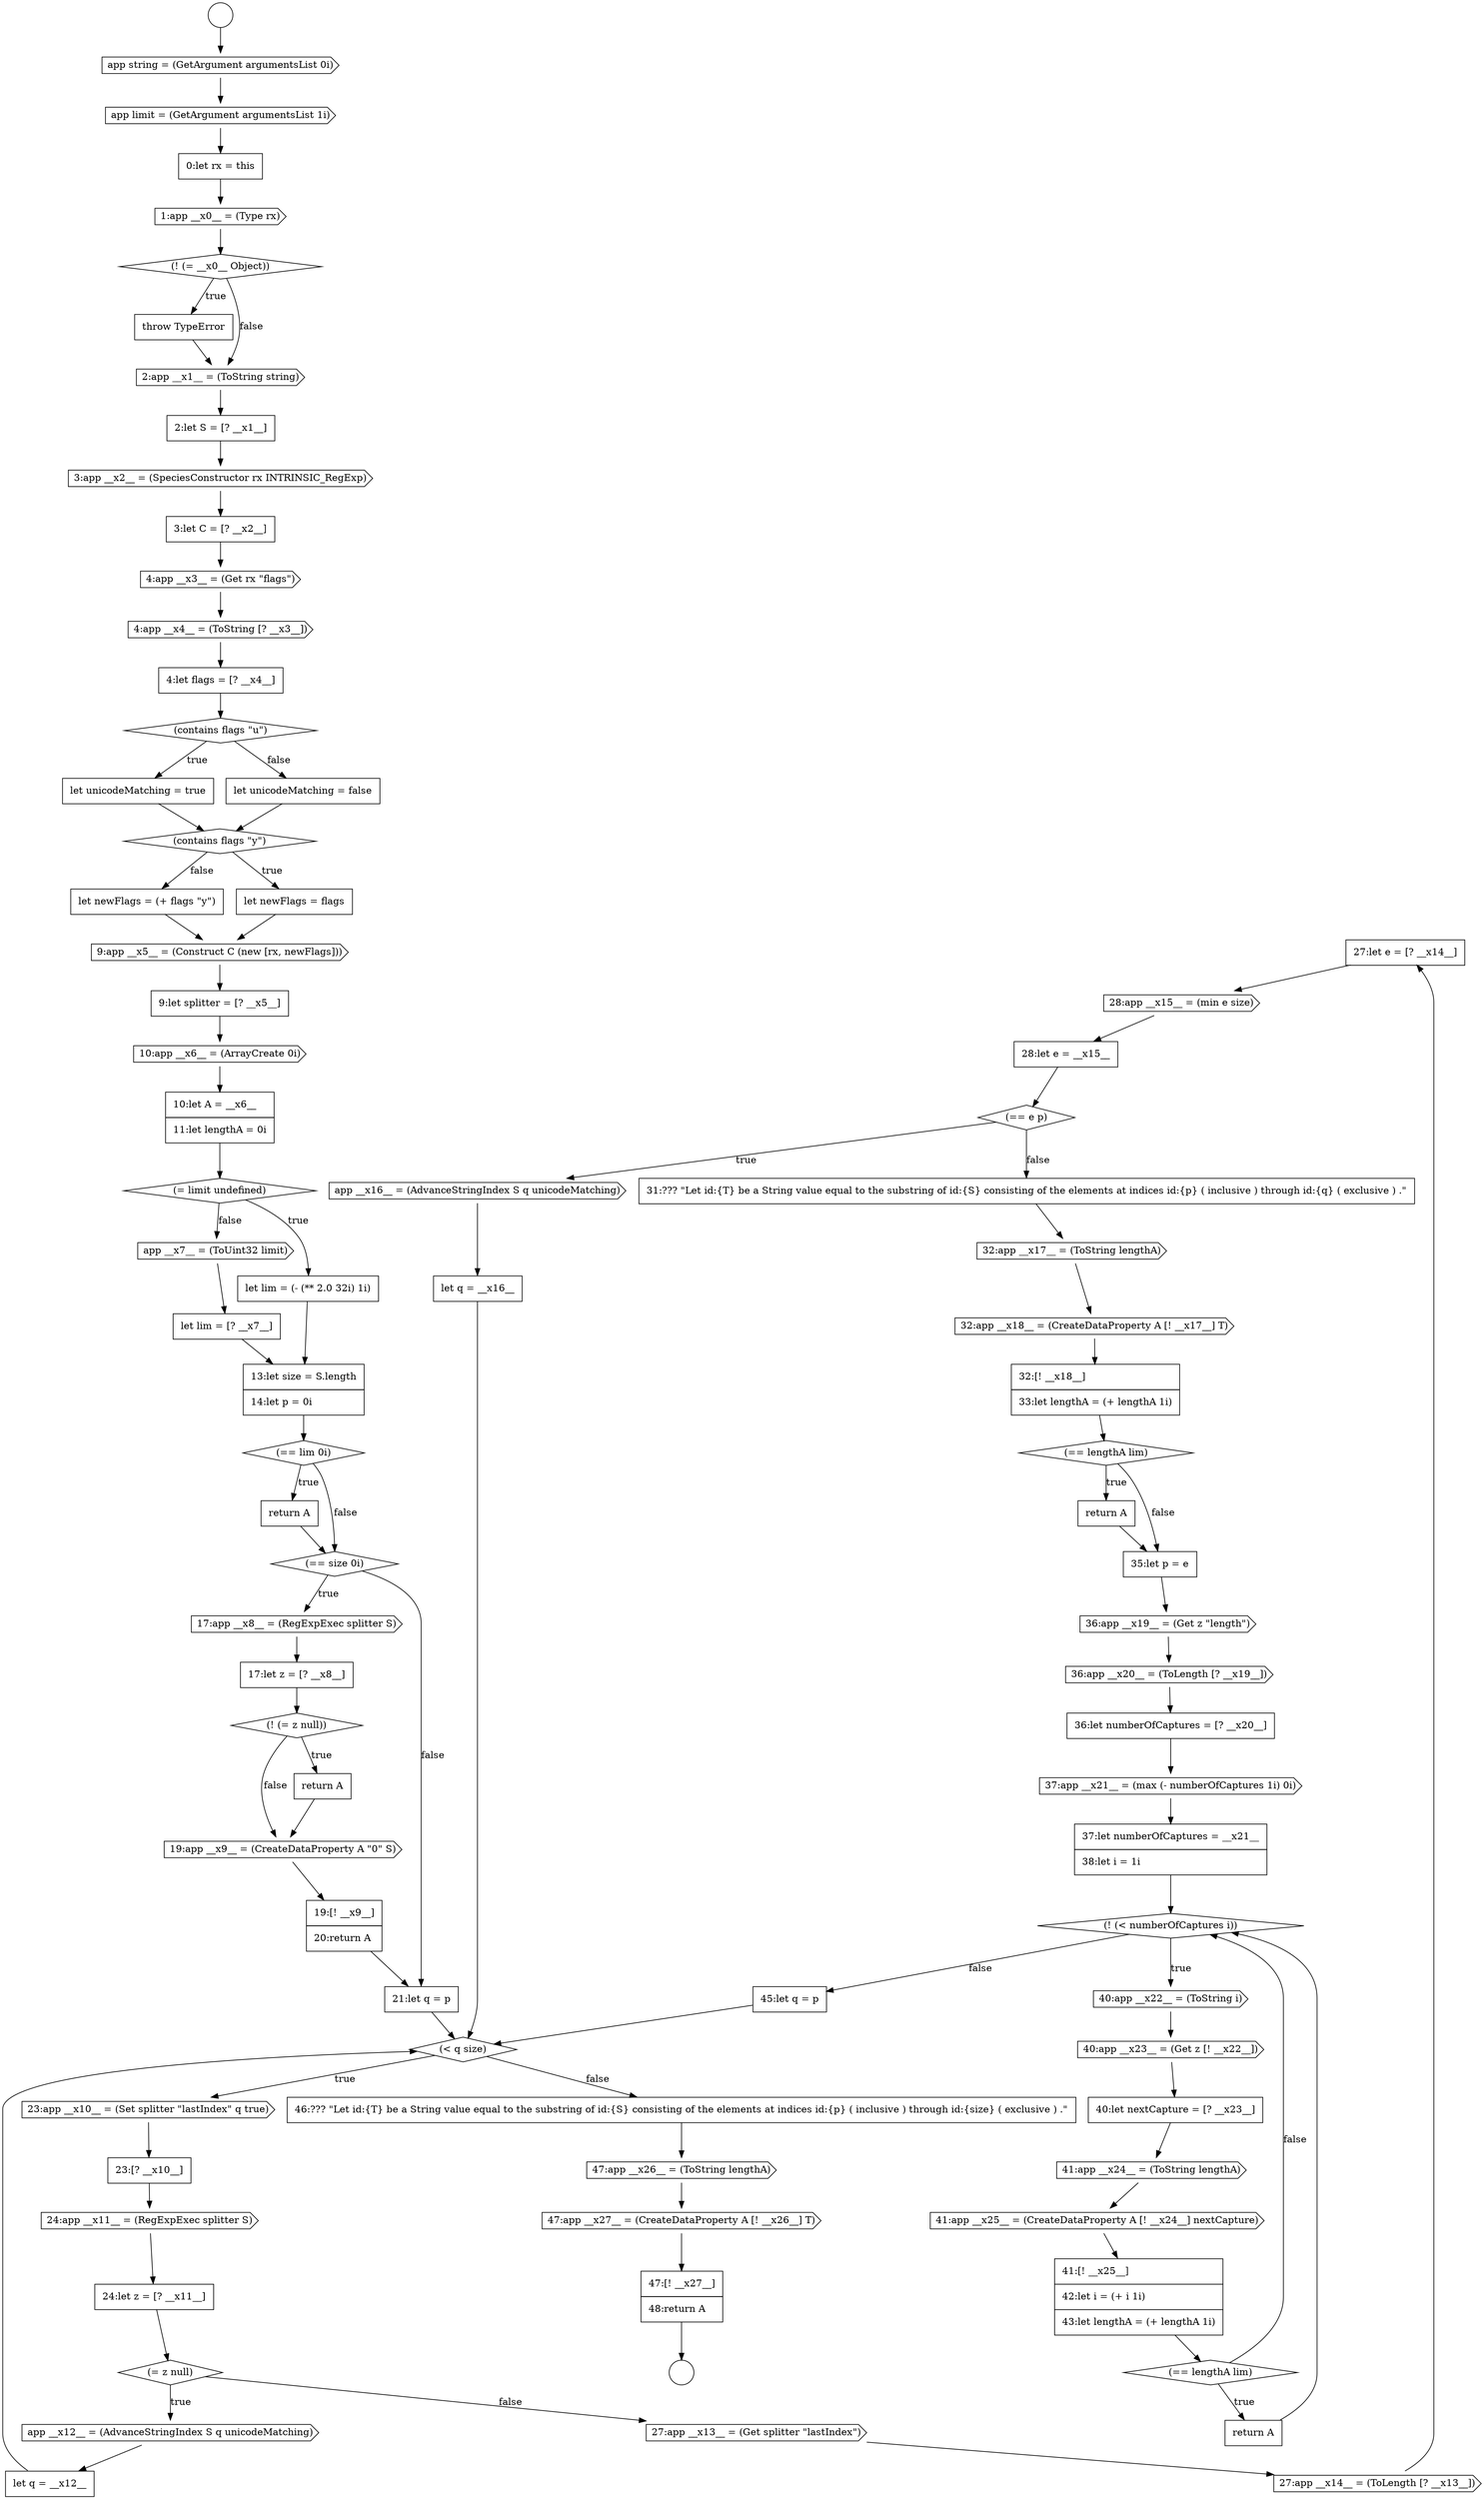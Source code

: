 digraph {
  node13081 [shape=none, margin=0, label=<<font color="black">
    <table border="0" cellborder="1" cellspacing="0" cellpadding="10">
      <tr><td align="left">27:let e = [? __x14__]</td></tr>
    </table>
  </font>> color="black" fillcolor="white" style=filled]
  node13065 [shape=none, margin=0, label=<<font color="black">
    <table border="0" cellborder="1" cellspacing="0" cellpadding="10">
      <tr><td align="left">17:let z = [? __x8__]</td></tr>
    </table>
  </font>> color="black" fillcolor="white" style=filled]
  node13040 [shape=none, margin=0, label=<<font color="black">
    <table border="0" cellborder="1" cellspacing="0" cellpadding="10">
      <tr><td align="left">2:let S = [? __x1__]</td></tr>
    </table>
  </font>> color="black" fillcolor="white" style=filled]
  node13092 [shape=none, margin=0, label=<<font color="black">
    <table border="0" cellborder="1" cellspacing="0" cellpadding="10">
      <tr><td align="left">return A</td></tr>
    </table>
  </font>> color="black" fillcolor="white" style=filled]
  node13052 [shape=cds, label=<<font color="black">9:app __x5__ = (Construct C (new [rx, newFlags]))</font>> color="black" fillcolor="white" style=filled]
  node13058 [shape=cds, label=<<font color="black">app __x7__ = (ToUint32 limit)</font>> color="black" fillcolor="white" style=filled]
  node13073 [shape=none, margin=0, label=<<font color="black">
    <table border="0" cellborder="1" cellspacing="0" cellpadding="10">
      <tr><td align="left">23:[? __x10__]</td></tr>
    </table>
  </font>> color="black" fillcolor="white" style=filled]
  node13110 [shape=cds, label=<<font color="black">47:app __x26__ = (ToString lengthA)</font>> color="black" fillcolor="white" style=filled]
  node13062 [shape=none, margin=0, label=<<font color="black">
    <table border="0" cellborder="1" cellspacing="0" cellpadding="10">
      <tr><td align="left">return A</td></tr>
    </table>
  </font>> color="black" fillcolor="white" style=filled]
  node13035 [shape=none, margin=0, label=<<font color="black">
    <table border="0" cellborder="1" cellspacing="0" cellpadding="10">
      <tr><td align="left">0:let rx = this</td></tr>
    </table>
  </font>> color="black" fillcolor="white" style=filled]
  node13088 [shape=cds, label=<<font color="black">32:app __x17__ = (ToString lengthA)</font>> color="black" fillcolor="white" style=filled]
  node13095 [shape=cds, label=<<font color="black">36:app __x20__ = (ToLength [? __x19__])</font>> color="black" fillcolor="white" style=filled]
  node13056 [shape=diamond, label=<<font color="black">(= limit undefined)</font>> color="black" fillcolor="white" style=filled]
  node13098 [shape=none, margin=0, label=<<font color="black">
    <table border="0" cellborder="1" cellspacing="0" cellpadding="10">
      <tr><td align="left">37:let numberOfCaptures = __x21__</td></tr>
      <tr><td align="left">38:let i = 1i</td></tr>
    </table>
  </font>> color="black" fillcolor="white" style=filled]
  node13083 [shape=none, margin=0, label=<<font color="black">
    <table border="0" cellborder="1" cellspacing="0" cellpadding="10">
      <tr><td align="left">28:let e = __x15__</td></tr>
    </table>
  </font>> color="black" fillcolor="white" style=filled]
  node13039 [shape=cds, label=<<font color="black">2:app __x1__ = (ToString string)</font>> color="black" fillcolor="white" style=filled]
  node13091 [shape=diamond, label=<<font color="black">(== lengthA lim)</font>> color="black" fillcolor="white" style=filled]
  node13067 [shape=none, margin=0, label=<<font color="black">
    <table border="0" cellborder="1" cellspacing="0" cellpadding="10">
      <tr><td align="left">return A</td></tr>
    </table>
  </font>> color="black" fillcolor="white" style=filled]
  node13045 [shape=none, margin=0, label=<<font color="black">
    <table border="0" cellborder="1" cellspacing="0" cellpadding="10">
      <tr><td align="left">4:let flags = [? __x4__]</td></tr>
    </table>
  </font>> color="black" fillcolor="white" style=filled]
  node13102 [shape=none, margin=0, label=<<font color="black">
    <table border="0" cellborder="1" cellspacing="0" cellpadding="10">
      <tr><td align="left">40:let nextCapture = [? __x23__]</td></tr>
    </table>
  </font>> color="black" fillcolor="white" style=filled]
  node13044 [shape=cds, label=<<font color="black">4:app __x4__ = (ToString [? __x3__])</font>> color="black" fillcolor="white" style=filled]
  node13077 [shape=cds, label=<<font color="black">app __x12__ = (AdvanceStringIndex S q unicodeMatching)</font>> color="black" fillcolor="white" style=filled]
  node13106 [shape=diamond, label=<<font color="black">(== lengthA lim)</font>> color="black" fillcolor="white" style=filled]
  node13072 [shape=cds, label=<<font color="black">23:app __x10__ = (Set splitter &quot;lastIndex&quot; q true)</font>> color="black" fillcolor="white" style=filled]
  node13038 [shape=none, margin=0, label=<<font color="black">
    <table border="0" cellborder="1" cellspacing="0" cellpadding="10">
      <tr><td align="left">throw TypeError</td></tr>
    </table>
  </font>> color="black" fillcolor="white" style=filled]
  node13104 [shape=cds, label=<<font color="black">41:app __x25__ = (CreateDataProperty A [! __x24__] nextCapture)</font>> color="black" fillcolor="white" style=filled]
  node13059 [shape=none, margin=0, label=<<font color="black">
    <table border="0" cellborder="1" cellspacing="0" cellpadding="10">
      <tr><td align="left">let lim = [? __x7__]</td></tr>
    </table>
  </font>> color="black" fillcolor="white" style=filled]
  node13109 [shape=none, margin=0, label=<<font color="black">
    <table border="0" cellborder="1" cellspacing="0" cellpadding="10">
      <tr><td align="left">46:??? &quot;Let id:{T} be a String value equal to the substring of id:{S} consisting of the elements at indices id:{p} ( inclusive ) through id:{size} ( exclusive ) .&quot;</td></tr>
    </table>
  </font>> color="black" fillcolor="white" style=filled]
  node13051 [shape=none, margin=0, label=<<font color="black">
    <table border="0" cellborder="1" cellspacing="0" cellpadding="10">
      <tr><td align="left">let newFlags = (+ flags &quot;y&quot;)</td></tr>
    </table>
  </font>> color="black" fillcolor="white" style=filled]
  node13049 [shape=diamond, label=<<font color="black">(contains flags &quot;y&quot;)</font>> color="black" fillcolor="white" style=filled]
  node13078 [shape=none, margin=0, label=<<font color="black">
    <table border="0" cellborder="1" cellspacing="0" cellpadding="10">
      <tr><td align="left">let q = __x12__</td></tr>
    </table>
  </font>> color="black" fillcolor="white" style=filled]
  node13094 [shape=cds, label=<<font color="black">36:app __x19__ = (Get z &quot;length&quot;)</font>> color="black" fillcolor="white" style=filled]
  node13034 [shape=cds, label=<<font color="black">app limit = (GetArgument argumentsList 1i)</font>> color="black" fillcolor="white" style=filled]
  node13070 [shape=none, margin=0, label=<<font color="black">
    <table border="0" cellborder="1" cellspacing="0" cellpadding="10">
      <tr><td align="left">21:let q = p</td></tr>
    </table>
  </font>> color="black" fillcolor="white" style=filled]
  node13055 [shape=none, margin=0, label=<<font color="black">
    <table border="0" cellborder="1" cellspacing="0" cellpadding="10">
      <tr><td align="left">10:let A = __x6__</td></tr>
      <tr><td align="left">11:let lengthA = 0i</td></tr>
    </table>
  </font>> color="black" fillcolor="white" style=filled]
  node13063 [shape=diamond, label=<<font color="black">(== size 0i)</font>> color="black" fillcolor="white" style=filled]
  node13099 [shape=diamond, label=<<font color="black">(! (&lt; numberOfCaptures i))</font>> color="black" fillcolor="white" style=filled]
  node13074 [shape=cds, label=<<font color="black">24:app __x11__ = (RegExpExec splitter S)</font>> color="black" fillcolor="white" style=filled]
  node13084 [shape=diamond, label=<<font color="black">(== e p)</font>> color="black" fillcolor="white" style=filled]
  node13066 [shape=diamond, label=<<font color="black">(! (= z null))</font>> color="black" fillcolor="white" style=filled]
  node13046 [shape=diamond, label=<<font color="black">(contains flags &quot;u&quot;)</font>> color="black" fillcolor="white" style=filled]
  node13103 [shape=cds, label=<<font color="black">41:app __x24__ = (ToString lengthA)</font>> color="black" fillcolor="white" style=filled]
  node13105 [shape=none, margin=0, label=<<font color="black">
    <table border="0" cellborder="1" cellspacing="0" cellpadding="10">
      <tr><td align="left">41:[! __x25__]</td></tr>
      <tr><td align="left">42:let i = (+ i 1i)</td></tr>
      <tr><td align="left">43:let lengthA = (+ lengthA 1i)</td></tr>
    </table>
  </font>> color="black" fillcolor="white" style=filled]
  node13071 [shape=diamond, label=<<font color="black">(&lt; q size)</font>> color="black" fillcolor="white" style=filled]
  node13041 [shape=cds, label=<<font color="black">3:app __x2__ = (SpeciesConstructor rx INTRINSIC_RegExp)</font>> color="black" fillcolor="white" style=filled]
  node13090 [shape=none, margin=0, label=<<font color="black">
    <table border="0" cellborder="1" cellspacing="0" cellpadding="10">
      <tr><td align="left">32:[! __x18__]</td></tr>
      <tr><td align="left">33:let lengthA = (+ lengthA 1i)</td></tr>
    </table>
  </font>> color="black" fillcolor="white" style=filled]
  node13031 [shape=circle label=" " color="black" fillcolor="white" style=filled]
  node13075 [shape=none, margin=0, label=<<font color="black">
    <table border="0" cellborder="1" cellspacing="0" cellpadding="10">
      <tr><td align="left">24:let z = [? __x11__]</td></tr>
    </table>
  </font>> color="black" fillcolor="white" style=filled]
  node13060 [shape=none, margin=0, label=<<font color="black">
    <table border="0" cellborder="1" cellspacing="0" cellpadding="10">
      <tr><td align="left">13:let size = S.length</td></tr>
      <tr><td align="left">14:let p = 0i</td></tr>
    </table>
  </font>> color="black" fillcolor="white" style=filled]
  node13033 [shape=cds, label=<<font color="black">app string = (GetArgument argumentsList 0i)</font>> color="black" fillcolor="white" style=filled]
  node13054 [shape=cds, label=<<font color="black">10:app __x6__ = (ArrayCreate 0i)</font>> color="black" fillcolor="white" style=filled]
  node13093 [shape=none, margin=0, label=<<font color="black">
    <table border="0" cellborder="1" cellspacing="0" cellpadding="10">
      <tr><td align="left">35:let p = e</td></tr>
    </table>
  </font>> color="black" fillcolor="white" style=filled]
  node13100 [shape=cds, label=<<font color="black">40:app __x22__ = (ToString i)</font>> color="black" fillcolor="white" style=filled]
  node13079 [shape=cds, label=<<font color="black">27:app __x13__ = (Get splitter &quot;lastIndex&quot;)</font>> color="black" fillcolor="white" style=filled]
  node13064 [shape=cds, label=<<font color="black">17:app __x8__ = (RegExpExec splitter S)</font>> color="black" fillcolor="white" style=filled]
  node13086 [shape=none, margin=0, label=<<font color="black">
    <table border="0" cellborder="1" cellspacing="0" cellpadding="10">
      <tr><td align="left">let q = __x16__</td></tr>
    </table>
  </font>> color="black" fillcolor="white" style=filled]
  node13050 [shape=none, margin=0, label=<<font color="black">
    <table border="0" cellborder="1" cellspacing="0" cellpadding="10">
      <tr><td align="left">let newFlags = flags</td></tr>
    </table>
  </font>> color="black" fillcolor="white" style=filled]
  node13069 [shape=none, margin=0, label=<<font color="black">
    <table border="0" cellborder="1" cellspacing="0" cellpadding="10">
      <tr><td align="left">19:[! __x9__]</td></tr>
      <tr><td align="left">20:return A</td></tr>
    </table>
  </font>> color="black" fillcolor="white" style=filled]
  node13085 [shape=cds, label=<<font color="black">app __x16__ = (AdvanceStringIndex S q unicodeMatching)</font>> color="black" fillcolor="white" style=filled]
  node13112 [shape=none, margin=0, label=<<font color="black">
    <table border="0" cellborder="1" cellspacing="0" cellpadding="10">
      <tr><td align="left">47:[! __x27__]</td></tr>
      <tr><td align="left">48:return A</td></tr>
    </table>
  </font>> color="black" fillcolor="white" style=filled]
  node13047 [shape=none, margin=0, label=<<font color="black">
    <table border="0" cellborder="1" cellspacing="0" cellpadding="10">
      <tr><td align="left">let unicodeMatching = true</td></tr>
    </table>
  </font>> color="black" fillcolor="white" style=filled]
  node13108 [shape=none, margin=0, label=<<font color="black">
    <table border="0" cellborder="1" cellspacing="0" cellpadding="10">
      <tr><td align="left">45:let q = p</td></tr>
    </table>
  </font>> color="black" fillcolor="white" style=filled]
  node13042 [shape=none, margin=0, label=<<font color="black">
    <table border="0" cellborder="1" cellspacing="0" cellpadding="10">
      <tr><td align="left">3:let C = [? __x2__]</td></tr>
    </table>
  </font>> color="black" fillcolor="white" style=filled]
  node13037 [shape=diamond, label=<<font color="black">(! (= __x0__ Object))</font>> color="black" fillcolor="white" style=filled]
  node13089 [shape=cds, label=<<font color="black">32:app __x18__ = (CreateDataProperty A [! __x17__] T)</font>> color="black" fillcolor="white" style=filled]
  node13032 [shape=circle label=" " color="black" fillcolor="white" style=filled]
  node13076 [shape=diamond, label=<<font color="black">(= z null)</font>> color="black" fillcolor="white" style=filled]
  node13082 [shape=cds, label=<<font color="black">28:app __x15__ = (min e size)</font>> color="black" fillcolor="white" style=filled]
  node13087 [shape=none, margin=0, label=<<font color="black">
    <table border="0" cellborder="1" cellspacing="0" cellpadding="10">
      <tr><td align="left">31:??? &quot;Let id:{T} be a String value equal to the substring of id:{S} consisting of the elements at indices id:{p} ( inclusive ) through id:{q} ( exclusive ) .&quot;</td></tr>
    </table>
  </font>> color="black" fillcolor="white" style=filled]
  node13057 [shape=none, margin=0, label=<<font color="black">
    <table border="0" cellborder="1" cellspacing="0" cellpadding="10">
      <tr><td align="left">let lim = (- (** 2.0 32i) 1i)</td></tr>
    </table>
  </font>> color="black" fillcolor="white" style=filled]
  node13036 [shape=cds, label=<<font color="black">1:app __x0__ = (Type rx)</font>> color="black" fillcolor="white" style=filled]
  node13080 [shape=cds, label=<<font color="black">27:app __x14__ = (ToLength [? __x13__])</font>> color="black" fillcolor="white" style=filled]
  node13097 [shape=cds, label=<<font color="black">37:app __x21__ = (max (- numberOfCaptures 1i) 0i)</font>> color="black" fillcolor="white" style=filled]
  node13043 [shape=cds, label=<<font color="black">4:app __x3__ = (Get rx &quot;flags&quot;)</font>> color="black" fillcolor="white" style=filled]
  node13096 [shape=none, margin=0, label=<<font color="black">
    <table border="0" cellborder="1" cellspacing="0" cellpadding="10">
      <tr><td align="left">36:let numberOfCaptures = [? __x20__]</td></tr>
    </table>
  </font>> color="black" fillcolor="white" style=filled]
  node13101 [shape=cds, label=<<font color="black">40:app __x23__ = (Get z [! __x22__])</font>> color="black" fillcolor="white" style=filled]
  node13068 [shape=cds, label=<<font color="black">19:app __x9__ = (CreateDataProperty A &quot;0&quot; S)</font>> color="black" fillcolor="white" style=filled]
  node13111 [shape=cds, label=<<font color="black">47:app __x27__ = (CreateDataProperty A [! __x26__] T)</font>> color="black" fillcolor="white" style=filled]
  node13053 [shape=none, margin=0, label=<<font color="black">
    <table border="0" cellborder="1" cellspacing="0" cellpadding="10">
      <tr><td align="left">9:let splitter = [? __x5__]</td></tr>
    </table>
  </font>> color="black" fillcolor="white" style=filled]
  node13048 [shape=none, margin=0, label=<<font color="black">
    <table border="0" cellborder="1" cellspacing="0" cellpadding="10">
      <tr><td align="left">let unicodeMatching = false</td></tr>
    </table>
  </font>> color="black" fillcolor="white" style=filled]
  node13061 [shape=diamond, label=<<font color="black">(== lim 0i)</font>> color="black" fillcolor="white" style=filled]
  node13107 [shape=none, margin=0, label=<<font color="black">
    <table border="0" cellborder="1" cellspacing="0" cellpadding="10">
      <tr><td align="left">return A</td></tr>
    </table>
  </font>> color="black" fillcolor="white" style=filled]
  node13079 -> node13080 [ color="black"]
  node13086 -> node13071 [ color="black"]
  node13068 -> node13069 [ color="black"]
  node13110 -> node13111 [ color="black"]
  node13082 -> node13083 [ color="black"]
  node13050 -> node13052 [ color="black"]
  node13066 -> node13067 [label=<<font color="black">true</font>> color="black"]
  node13066 -> node13068 [label=<<font color="black">false</font>> color="black"]
  node13069 -> node13070 [ color="black"]
  node13105 -> node13106 [ color="black"]
  node13053 -> node13054 [ color="black"]
  node13075 -> node13076 [ color="black"]
  node13077 -> node13078 [ color="black"]
  node13052 -> node13053 [ color="black"]
  node13054 -> node13055 [ color="black"]
  node13111 -> node13112 [ color="black"]
  node13060 -> node13061 [ color="black"]
  node13097 -> node13098 [ color="black"]
  node13071 -> node13072 [label=<<font color="black">true</font>> color="black"]
  node13071 -> node13109 [label=<<font color="black">false</font>> color="black"]
  node13095 -> node13096 [ color="black"]
  node13031 -> node13033 [ color="black"]
  node13033 -> node13034 [ color="black"]
  node13064 -> node13065 [ color="black"]
  node13103 -> node13104 [ color="black"]
  node13034 -> node13035 [ color="black"]
  node13044 -> node13045 [ color="black"]
  node13088 -> node13089 [ color="black"]
  node13093 -> node13094 [ color="black"]
  node13096 -> node13097 [ color="black"]
  node13112 -> node13032 [ color="black"]
  node13063 -> node13064 [label=<<font color="black">true</font>> color="black"]
  node13063 -> node13070 [label=<<font color="black">false</font>> color="black"]
  node13092 -> node13093 [ color="black"]
  node13059 -> node13060 [ color="black"]
  node13072 -> node13073 [ color="black"]
  node13091 -> node13092 [label=<<font color="black">true</font>> color="black"]
  node13091 -> node13093 [label=<<font color="black">false</font>> color="black"]
  node13108 -> node13071 [ color="black"]
  node13076 -> node13077 [label=<<font color="black">true</font>> color="black"]
  node13076 -> node13079 [label=<<font color="black">false</font>> color="black"]
  node13041 -> node13042 [ color="black"]
  node13098 -> node13099 [ color="black"]
  node13073 -> node13074 [ color="black"]
  node13049 -> node13050 [label=<<font color="black">true</font>> color="black"]
  node13049 -> node13051 [label=<<font color="black">false</font>> color="black"]
  node13056 -> node13057 [label=<<font color="black">true</font>> color="black"]
  node13056 -> node13058 [label=<<font color="black">false</font>> color="black"]
  node13104 -> node13105 [ color="black"]
  node13102 -> node13103 [ color="black"]
  node13106 -> node13107 [label=<<font color="black">true</font>> color="black"]
  node13106 -> node13099 [label=<<font color="black">false</font>> color="black"]
  node13087 -> node13088 [ color="black"]
  node13057 -> node13060 [ color="black"]
  node13039 -> node13040 [ color="black"]
  node13100 -> node13101 [ color="black"]
  node13051 -> node13052 [ color="black"]
  node13084 -> node13085 [label=<<font color="black">true</font>> color="black"]
  node13084 -> node13087 [label=<<font color="black">false</font>> color="black"]
  node13038 -> node13039 [ color="black"]
  node13085 -> node13086 [ color="black"]
  node13067 -> node13068 [ color="black"]
  node13036 -> node13037 [ color="black"]
  node13040 -> node13041 [ color="black"]
  node13055 -> node13056 [ color="black"]
  node13107 -> node13099 [ color="black"]
  node13047 -> node13049 [ color="black"]
  node13101 -> node13102 [ color="black"]
  node13043 -> node13044 [ color="black"]
  node13048 -> node13049 [ color="black"]
  node13109 -> node13110 [ color="black"]
  node13045 -> node13046 [ color="black"]
  node13099 -> node13100 [label=<<font color="black">true</font>> color="black"]
  node13099 -> node13108 [label=<<font color="black">false</font>> color="black"]
  node13080 -> node13081 [ color="black"]
  node13089 -> node13090 [ color="black"]
  node13062 -> node13063 [ color="black"]
  node13074 -> node13075 [ color="black"]
  node13035 -> node13036 [ color="black"]
  node13042 -> node13043 [ color="black"]
  node13037 -> node13038 [label=<<font color="black">true</font>> color="black"]
  node13037 -> node13039 [label=<<font color="black">false</font>> color="black"]
  node13058 -> node13059 [ color="black"]
  node13061 -> node13062 [label=<<font color="black">true</font>> color="black"]
  node13061 -> node13063 [label=<<font color="black">false</font>> color="black"]
  node13070 -> node13071 [ color="black"]
  node13094 -> node13095 [ color="black"]
  node13083 -> node13084 [ color="black"]
  node13078 -> node13071 [ color="black"]
  node13090 -> node13091 [ color="black"]
  node13081 -> node13082 [ color="black"]
  node13065 -> node13066 [ color="black"]
  node13046 -> node13047 [label=<<font color="black">true</font>> color="black"]
  node13046 -> node13048 [label=<<font color="black">false</font>> color="black"]
}
